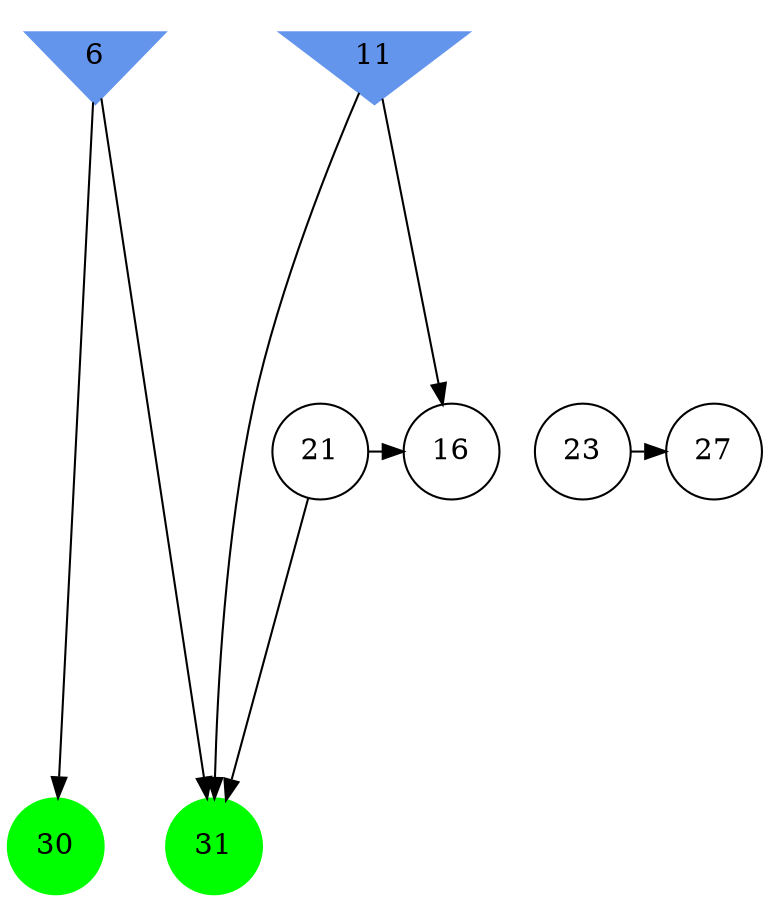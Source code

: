 digraph brain {
	ranksep=2.0;
	6 [shape=invtriangle,style=filled,color=cornflowerblue];
	11 [shape=invtriangle,style=filled,color=cornflowerblue];
	16 [shape=circle,color=black];
	21 [shape=circle,color=black];
	23 [shape=circle,color=black];
	27 [shape=circle,color=black];
	30 [shape=circle,style=filled,color=green];
	31 [shape=circle,style=filled,color=green];
	6	->	30;
	6	->	31;
	23	->	27;
	21	->	16;
	21	->	31;
	11	->	16;
	11	->	31;
	{ rank=same; 6; 11; }
	{ rank=same; 16; 21; 23; 27; }
	{ rank=same; 30; 31; }
}
